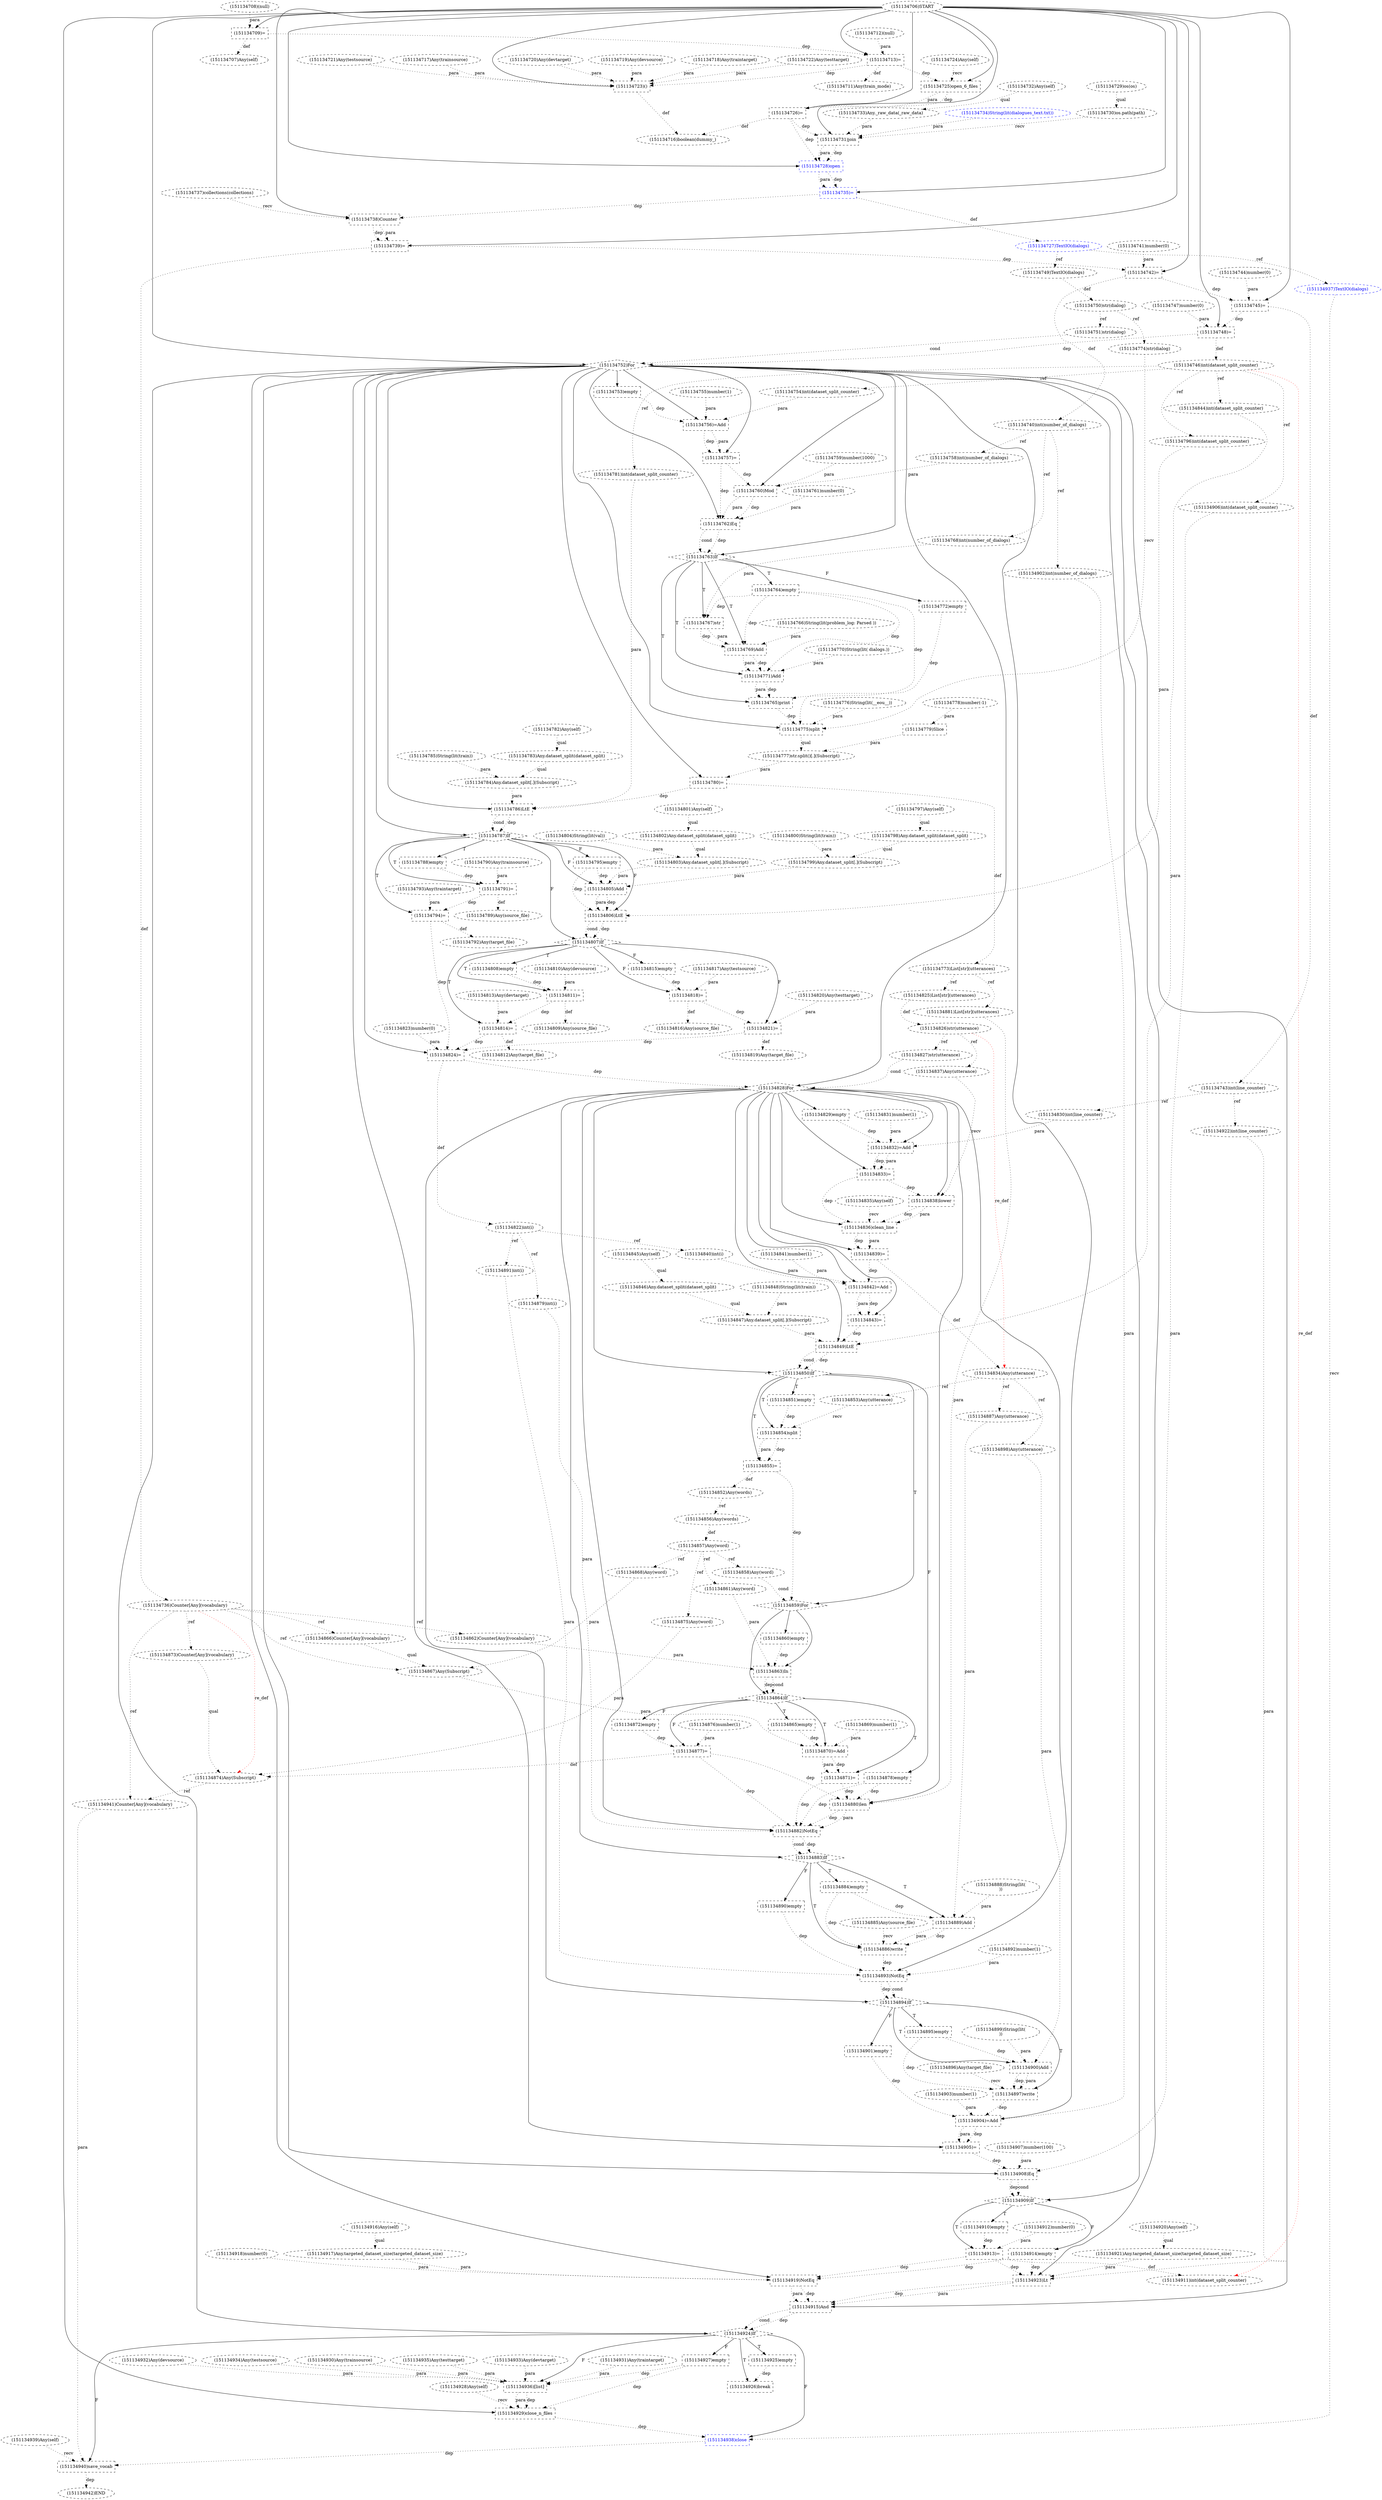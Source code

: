 digraph G {
1 [label="(151134792)Any(target_file)" shape=ellipse style=dashed]
2 [label="(151134876)number(1)" shape=ellipse style=dashed]
3 [label="(151134745)=" shape=box style=dashed]
4 [label="(151134838)lower" shape=box style=dashed]
5 [label="(151134894)If" shape=diamond style=dashed]
6 [label="(151134900)Add" shape=box style=dashed]
7 [label="(151134863)In" shape=box style=dashed]
8 [label="(151134760)Mod" shape=box style=dashed]
9 [label="(151134829)empty" shape=box style=dashed]
10 [label="(151134717)Any(trainsource)" shape=ellipse style=dashed]
11 [label="(151134738)Counter" shape=box style=dashed]
12 [label="(151134844)int(dataset_split_counter)" shape=ellipse style=dashed]
13 [label="(151134864)If" shape=diamond style=dashed]
14 [label="(151134707)Any(self)" shape=ellipse style=dashed]
15 [label="(151134744)number(0)" shape=ellipse style=dashed]
16 [label="(151134860)empty" shape=box style=dashed]
17 [label="(151134929)close_n_files" shape=box style=dashed]
18 [label="(151134774)str(dialog)" shape=ellipse style=dashed]
19 [label="(151134825)List[str](utterances)" shape=ellipse style=dashed]
20 [label="(151134922)int(line_counter)" shape=ellipse style=dashed]
21 [label="(151134933)Any(devtarget)" shape=ellipse style=dashed]
22 [label="(151134720)Any(devtarget)" shape=ellipse style=dashed]
23 [label="(151134867)Any(Subscript)" shape=ellipse style=dashed]
24 [label="(151134912)number(0)" shape=ellipse style=dashed]
25 [label="(151134910)empty" shape=box style=dashed]
26 [label="(151134780)=" shape=box style=dashed]
27 [label="(151134902)int(number_of_dialogs)" shape=ellipse style=dashed]
28 [label="(151134926)break" shape=box style=dashed]
29 [label="(151134827)str(utterance)" shape=ellipse style=dashed]
30 [label="(151134925)empty" shape=box style=dashed]
31 [label="(151134776)String(lit(__eou__))" shape=ellipse style=dashed]
32 [label="(151134750)str(dialog)" shape=ellipse style=dashed]
33 [label="(151134918)number(0)" shape=ellipse style=dashed]
34 [label="(151134849)LtE" shape=box style=dashed]
35 [label="(151134809)Any(source_file)" shape=ellipse style=dashed]
36 [label="(151134803)Any.dataset_split[.](Subscript)" shape=ellipse style=dashed]
37 [label="(151134708)(null)" shape=ellipse style=dashed]
38 [label="(151134834)Any(utterance)" shape=ellipse style=dashed]
39 [label="(151134939)Any(self)" shape=ellipse style=dashed]
40 [label="(151134822)int(i)" shape=ellipse style=dashed]
41 [label="(151134924)If" shape=diamond style=dashed]
42 [label="(151134719)Any(devsource)" shape=ellipse style=dashed]
43 [label="(151134772)empty" shape=box style=dashed]
44 [label="(151134773)List[str](utterances)" shape=ellipse style=dashed]
45 [label="(151134826)str(utterance)" shape=ellipse style=dashed]
46 [label="(151134749)TextIO(dialogs)" shape=ellipse style=dashed]
47 [label="(151134761)number(0)" shape=ellipse style=dashed]
48 [label="(151134841)number(1)" shape=ellipse style=dashed]
49 [label="(151134808)empty" shape=box style=dashed]
50 [label="(151134819)Any(target_file)" shape=ellipse style=dashed]
51 [label="(151134896)Any(target_file)" shape=ellipse style=dashed]
52 [label="(151134730)os.path(path)" shape=ellipse style=dashed]
53 [label="(151134856)Any(words)" shape=ellipse style=dashed]
54 [label="(151134845)Any(self)" shape=ellipse style=dashed]
55 [label="(151134874)Any(Subscript)" shape=ellipse style=dashed]
56 [label="(151134778)number(-1)" shape=ellipse style=dashed]
57 [label="(151134897)write" shape=box style=dashed]
58 [label="(151134914)empty" shape=box style=dashed]
59 [label="(151134821)=" shape=box style=dashed]
60 [label="(151134816)Any(source_file)" shape=ellipse style=dashed]
61 [label="(151134712)(null)" shape=ellipse style=dashed]
62 [label="(151134883)If" shape=diamond style=dashed]
63 [label="(151134892)number(1)" shape=ellipse style=dashed]
64 [label="(151134818)=" shape=box style=dashed]
65 [label="(151134804)String(lit(val))" shape=ellipse style=dashed]
66 [label="(151134928)Any(self)" shape=ellipse style=dashed]
67 [label="(151134762)Eq" shape=box style=dashed]
68 [label="(151134796)int(dataset_split_counter)" shape=ellipse style=dashed]
69 [label="(151134842)=Add" shape=box style=dashed]
70 [label="(151134884)empty" shape=box style=dashed]
71 [label="(151134891)int(i)" shape=ellipse style=dashed]
72 [label="(151134777)str.split()[.](Subscript)" shape=ellipse style=dashed]
73 [label="(151134852)Any(words)" shape=ellipse style=dashed]
74 [label="(151134843)=" shape=box style=dashed]
75 [label="(151134932)Any(devsource)" shape=ellipse style=dashed]
76 [label="(151134747)number(0)" shape=ellipse style=dashed]
77 [label="(151134713)=" shape=box style=dashed]
78 [label="(151134788)empty" shape=box style=dashed]
79 [label="(151134748)=" shape=box style=dashed]
80 [label="(151134938)close" shape=box style=dashed color=blue fontcolor=blue]
81 [label="(151134733)Any._raw_data(_raw_data)" shape=ellipse style=dashed]
82 [label="(151134797)Any(self)" shape=ellipse style=dashed]
83 [label="(151134820)Any(testtarget)" shape=ellipse style=dashed]
84 [label="(151134919)NotEq" shape=box style=dashed]
85 [label="(151134782)Any(self)" shape=ellipse style=dashed]
86 [label="(151134916)Any(self)" shape=ellipse style=dashed]
87 [label="(151134905)=" shape=box style=dashed]
88 [label="(151134811)=" shape=box style=dashed]
89 [label="(151134789)Any(source_file)" shape=ellipse style=dashed]
90 [label="(151134837)Any(utterance)" shape=ellipse style=dashed]
91 [label="(151134877)=" shape=box style=dashed]
92 [label="(151134941)Counter[Any](vocabulary)" shape=ellipse style=dashed]
93 [label="(151134718)Any(traintarget)" shape=ellipse style=dashed]
94 [label="(151134766)String(lit(problem_log: Parsed ))" shape=ellipse style=dashed]
95 [label="(151134807)If" shape=diamond style=dashed]
96 [label="(151134901)empty" shape=box style=dashed]
97 [label="(151134734)String(lit(dialogues_text.txt))" shape=ellipse style=dashed color=blue fontcolor=blue]
98 [label="(151134850)If" shape=diamond style=dashed]
99 [label="(151134879)int(i)" shape=ellipse style=dashed]
100 [label="(151134737)collections(collections)" shape=ellipse style=dashed]
101 [label="(151134832)=Add" shape=box style=dashed]
102 [label="(151134765)print" shape=box style=dashed]
103 [label="(151134870)=Add" shape=box style=dashed]
104 [label="(151134908)Eq" shape=box style=dashed]
105 [label="(151134853)Any(utterance)" shape=ellipse style=dashed]
106 [label="(151134881)List[str](utterances)" shape=ellipse style=dashed]
107 [label="(151134903)number(1)" shape=ellipse style=dashed]
108 [label="(151134740)int(number_of_dialogs)" shape=ellipse style=dashed]
109 [label="(151134801)Any(self)" shape=ellipse style=dashed]
110 [label="(151134847)Any.dataset_split[.](Subscript)" shape=ellipse style=dashed]
111 [label="(151134781)int(dataset_split_counter)" shape=ellipse style=dashed]
112 [label="(151134735)=" shape=box style=dashed color=blue fontcolor=blue]
113 [label="(151134790)Any(trainsource)" shape=ellipse style=dashed]
114 [label="(151134857)Any(word)" shape=ellipse style=dashed]
115 [label="(151134757)=" shape=box style=dashed]
116 [label="(151134759)number(1000)" shape=ellipse style=dashed]
117 [label="(151134817)Any(testsource)" shape=ellipse style=dashed]
118 [label="(151134921)Any.targeted_dataset_size(targeted_dataset_size)" shape=ellipse style=dashed]
119 [label="(151134937)TextIO(dialogs)" shape=ellipse style=dashed color=blue fontcolor=blue]
120 [label="(151134736)Counter[Any](vocabulary)" shape=ellipse style=dashed]
121 [label="(151134806)LtE" shape=box style=dashed]
122 [label="(151134927)empty" shape=box style=dashed]
123 [label="(151134722)Any(testtarget)" shape=ellipse style=dashed]
124 [label="(151134920)Any(self)" shape=ellipse style=dashed]
125 [label="(151134862)Counter[Any](vocabulary)" shape=ellipse style=dashed]
126 [label="(151134800)String(lit(train))" shape=ellipse style=dashed]
127 [label="(151134791)=" shape=box style=dashed]
128 [label="(151134784)Any.dataset_split[.](Subscript)" shape=ellipse style=dashed]
129 [label="(151134767)str" shape=box style=dashed]
130 [label="(151134726)=" shape=box style=dashed]
131 [label="(151134840)int(i)" shape=ellipse style=dashed]
132 [label="(151134785)String(lit(train))" shape=ellipse style=dashed]
133 [label="(151134798)Any.dataset_split(dataset_split)" shape=ellipse style=dashed]
134 [label="(151134743)int(line_counter)" shape=ellipse style=dashed]
135 [label="(151134706)START" style=dashed]
136 [label="(151134854)split" shape=box style=dashed]
137 [label="(151134917)Any.targeted_dataset_size(targeted_dataset_size)" shape=ellipse style=dashed]
138 [label="(151134878)empty" shape=box style=dashed]
139 [label="(151134915)And" shape=box style=dashed]
140 [label="(151134895)empty" shape=box style=dashed]
141 [label="(151134752)For" shape=diamond style=dashed]
142 [label="(151134880)len" shape=box style=dashed]
143 [label="(151134802)Any.dataset_split(dataset_split)" shape=ellipse style=dashed]
144 [label="(151134859)For" shape=diamond style=dashed]
145 [label="(151134871)=" shape=box style=dashed]
146 [label="(151134888)String(lit(
))" shape=ellipse style=dashed]
147 [label="(151134724)Any(self)" shape=ellipse style=dashed]
148 [label="(151134795)empty" shape=box style=dashed]
149 [label="(151134763)If" shape=diamond style=dashed]
150 [label="(151134828)For" shape=diamond style=dashed]
151 [label="(151134831)number(1)" shape=ellipse style=dashed]
152 [label="(151134786)LtE" shape=box style=dashed]
153 [label="(151134934)Any(testsource)" shape=ellipse style=dashed]
154 [label="(151134729)os(os)" shape=ellipse style=dashed]
155 [label="(151134824)=" shape=box style=dashed]
156 [label="(151134836)clean_line" shape=box style=dashed]
157 [label="(151134731)join" shape=box style=dashed]
158 [label="(151134723)()" shape=box style=dashed]
159 [label="(151134814)=" shape=box style=dashed]
160 [label="(151134799)Any.dataset_split[.](Subscript)" shape=ellipse style=dashed]
161 [label="(151134812)Any(target_file)" shape=ellipse style=dashed]
162 [label="(151134931)Any(traintarget)" shape=ellipse style=dashed]
163 [label="(151134711)Any(train_mode)" shape=ellipse style=dashed]
164 [label="(151134741)number(0)" shape=ellipse style=dashed]
165 [label="(151134783)Any.dataset_split(dataset_split)" shape=ellipse style=dashed]
166 [label="(151134913)=" shape=box style=dashed]
167 [label="(151134815)empty" shape=box style=dashed]
168 [label="(151134855)=" shape=box style=dashed]
169 [label="(151134893)NotEq" shape=box style=dashed]
170 [label="(151134725)open_6_files" shape=box style=dashed]
171 [label="(151134833)=" shape=box style=dashed]
172 [label="(151134813)Any(devtarget)" shape=ellipse style=dashed]
173 [label="(151134830)int(line_counter)" shape=ellipse style=dashed]
174 [label="(151134721)Any(testsource)" shape=ellipse style=dashed]
175 [label="(151134911)int(dataset_split_counter)" shape=ellipse style=dashed]
176 [label="(151134930)Any(trainsource)" shape=ellipse style=dashed]
177 [label="(151134823)number(0)" shape=ellipse style=dashed]
178 [label="(151134793)Any(traintarget)" shape=ellipse style=dashed]
179 [label="(151134935)Any(testtarget)" shape=ellipse style=dashed]
180 [label="(151134846)Any.dataset_split(dataset_split)" shape=ellipse style=dashed]
181 [label="(151134848)String(lit(train))" shape=ellipse style=dashed]
182 [label="(151134851)empty" shape=box style=dashed]
183 [label="(151134810)Any(devsource)" shape=ellipse style=dashed]
184 [label="(151134728)open" shape=box style=dashed color=blue fontcolor=blue]
185 [label="(151134756)=Add" shape=box style=dashed]
186 [label="(151134858)Any(word)" shape=ellipse style=dashed]
187 [label="(151134739)=" shape=box style=dashed]
188 [label="(151134709)=" shape=box style=dashed]
189 [label="(151134906)int(dataset_split_counter)" shape=ellipse style=dashed]
190 [label="(151134758)int(number_of_dialogs)" shape=ellipse style=dashed]
191 [label="(151134769)Add" shape=box style=dashed]
192 [label="(151134770)String(lit( dialogs.))" shape=ellipse style=dashed]
193 [label="(151134882)NotEq" shape=box style=dashed]
194 [label="(151134753)empty" shape=box style=dashed]
195 [label="(151134899)String(lit(
))" shape=ellipse style=dashed]
196 [label="(151134886)write" shape=box style=dashed]
197 [label="(151134872)empty" shape=box style=dashed]
198 [label="(151134779)Slice" shape=box style=dashed]
199 [label="(151134787)If" shape=diamond style=dashed]
200 [label="(151134898)Any(utterance)" shape=ellipse style=dashed]
201 [label="(151134716)boolean(dummy_)" shape=ellipse style=dashed]
202 [label="(151134865)empty" shape=box style=dashed]
203 [label="(151134732)Any(self)" shape=ellipse style=dashed]
204 [label="(151134768)int(number_of_dialogs)" shape=ellipse style=dashed]
205 [label="(151134923)Lt" shape=box style=dashed]
206 [label="(151134875)Any(word)" shape=ellipse style=dashed]
207 [label="(151134742)=" shape=box style=dashed]
208 [label="(151134805)Add" shape=box style=dashed]
209 [label="(151134942)END" style=dashed]
210 [label="(151134868)Any(word)" shape=ellipse style=dashed]
211 [label="(151134873)Counter[Any](vocabulary)" shape=ellipse style=dashed]
212 [label="(151134775)split" shape=box style=dashed]
213 [label="(151134746)int(dataset_split_counter)" shape=ellipse style=dashed]
214 [label="(151134754)int(dataset_split_counter)" shape=ellipse style=dashed]
215 [label="(151134869)number(1)" shape=ellipse style=dashed]
216 [label="(151134727)TextIO(dialogs)" shape=ellipse style=dashed color=blue fontcolor=blue]
217 [label="(151134794)=" shape=box style=dashed]
218 [label="(151134885)Any(source_file)" shape=ellipse style=dashed]
219 [label="(151134764)empty" shape=box style=dashed]
220 [label="(151134909)If" shape=diamond style=dashed]
221 [label="(151134889)Add" shape=box style=dashed]
222 [label="(151134936)[list]" shape=box style=dashed]
223 [label="(151134839)=" shape=box style=dashed]
224 [label="(151134887)Any(utterance)" shape=ellipse style=dashed]
225 [label="(151134861)Any(word)" shape=ellipse style=dashed]
226 [label="(151134904)=Add" shape=box style=dashed]
227 [label="(151134940)save_vocab" shape=box style=dashed]
228 [label="(151134751)str(dialog)" shape=ellipse style=dashed]
229 [label="(151134755)number(1)" shape=ellipse style=dashed]
230 [label="(151134866)Counter[Any](vocabulary)" shape=ellipse style=dashed]
231 [label="(151134890)empty" shape=box style=dashed]
232 [label="(151134907)number(100)" shape=ellipse style=dashed]
233 [label="(151134771)Add" shape=box style=dashed]
234 [label="(151134835)Any(self)" shape=ellipse style=dashed]
217 -> 1 [label="def" style=dotted];
135 -> 3 [label="" style=solid];
15 -> 3 [label="para" style=dotted];
207 -> 3 [label="dep" style=dotted];
150 -> 4 [label="" style=solid];
90 -> 4 [label="recv" style=dotted];
171 -> 4 [label="dep" style=dotted];
150 -> 5 [label="" style=solid];
169 -> 5 [label="dep" style=dotted];
169 -> 5 [label="cond" style=dotted];
5 -> 6 [label="T"];
200 -> 6 [label="para" style=dotted];
195 -> 6 [label="para" style=dotted];
140 -> 6 [label="dep" style=dotted];
144 -> 7 [label="" style=solid];
225 -> 7 [label="para" style=dotted];
125 -> 7 [label="para" style=dotted];
16 -> 7 [label="dep" style=dotted];
141 -> 8 [label="" style=solid];
190 -> 8 [label="para" style=dotted];
116 -> 8 [label="para" style=dotted];
115 -> 8 [label="dep" style=dotted];
150 -> 9 [label="" style=solid];
135 -> 11 [label="" style=solid];
100 -> 11 [label="recv" style=dotted];
112 -> 11 [label="dep" style=dotted];
213 -> 12 [label="ref" style=dotted];
144 -> 13 [label="" style=solid];
7 -> 13 [label="dep" style=dotted];
7 -> 13 [label="cond" style=dotted];
188 -> 14 [label="def" style=dotted];
144 -> 16 [label="" style=solid];
135 -> 17 [label="" style=solid];
66 -> 17 [label="recv" style=dotted];
222 -> 17 [label="dep" style=dotted];
222 -> 17 [label="para" style=dotted];
122 -> 17 [label="dep" style=dotted];
32 -> 18 [label="ref" style=dotted];
44 -> 19 [label="ref" style=dotted];
134 -> 20 [label="ref" style=dotted];
230 -> 23 [label="qual" style=dotted];
210 -> 23 [label="para" style=dotted];
120 -> 23 [label="ref" style=dotted];
220 -> 25 [label="T"];
141 -> 26 [label="" style=solid];
72 -> 26 [label="para" style=dotted];
108 -> 27 [label="ref" style=dotted];
41 -> 28 [label="T"];
30 -> 28 [label="dep" style=dotted];
45 -> 29 [label="ref" style=dotted];
41 -> 30 [label="T"];
46 -> 32 [label="def" style=dotted];
150 -> 34 [label="" style=solid];
12 -> 34 [label="para" style=dotted];
110 -> 34 [label="para" style=dotted];
74 -> 34 [label="dep" style=dotted];
88 -> 35 [label="def" style=dotted];
143 -> 36 [label="qual" style=dotted];
65 -> 36 [label="para" style=dotted];
223 -> 38 [label="def" style=dotted];
45 -> 38 [label="re_def" style=dotted color=red];
155 -> 40 [label="def" style=dotted];
141 -> 41 [label="" style=solid];
139 -> 41 [label="dep" style=dotted];
139 -> 41 [label="cond" style=dotted];
149 -> 43 [label="F"];
26 -> 44 [label="def" style=dotted];
19 -> 45 [label="def" style=dotted];
216 -> 46 [label="ref" style=dotted];
95 -> 49 [label="T"];
59 -> 50 [label="def" style=dotted];
154 -> 52 [label="qual" style=dotted];
73 -> 53 [label="ref" style=dotted];
211 -> 55 [label="qual" style=dotted];
206 -> 55 [label="para" style=dotted];
91 -> 55 [label="def" style=dotted];
120 -> 55 [label="re_def" style=dotted color=red];
5 -> 57 [label="T"];
51 -> 57 [label="recv" style=dotted];
6 -> 57 [label="dep" style=dotted];
6 -> 57 [label="para" style=dotted];
140 -> 57 [label="dep" style=dotted];
220 -> 58 [label="F"];
95 -> 59 [label="F"];
83 -> 59 [label="para" style=dotted];
64 -> 59 [label="dep" style=dotted];
64 -> 60 [label="def" style=dotted];
150 -> 62 [label="" style=solid];
193 -> 62 [label="dep" style=dotted];
193 -> 62 [label="cond" style=dotted];
95 -> 64 [label="F"];
117 -> 64 [label="para" style=dotted];
167 -> 64 [label="dep" style=dotted];
141 -> 67 [label="" style=solid];
8 -> 67 [label="dep" style=dotted];
8 -> 67 [label="para" style=dotted];
47 -> 67 [label="para" style=dotted];
115 -> 67 [label="dep" style=dotted];
213 -> 68 [label="ref" style=dotted];
150 -> 69 [label="" style=solid];
131 -> 69 [label="para" style=dotted];
48 -> 69 [label="para" style=dotted];
223 -> 69 [label="dep" style=dotted];
62 -> 70 [label="T"];
40 -> 71 [label="ref" style=dotted];
212 -> 72 [label="qual" style=dotted];
198 -> 72 [label="para" style=dotted];
168 -> 73 [label="def" style=dotted];
150 -> 74 [label="" style=solid];
69 -> 74 [label="dep" style=dotted];
69 -> 74 [label="para" style=dotted];
135 -> 77 [label="" style=solid];
61 -> 77 [label="para" style=dotted];
188 -> 77 [label="dep" style=dotted];
199 -> 78 [label="T"];
135 -> 79 [label="" style=solid];
76 -> 79 [label="para" style=dotted];
3 -> 79 [label="dep" style=dotted];
41 -> 80 [label="F"];
119 -> 80 [label="recv" style=dotted];
17 -> 80 [label="dep" style=dotted];
203 -> 81 [label="qual" style=dotted];
141 -> 84 [label="" style=solid];
137 -> 84 [label="para" style=dotted];
33 -> 84 [label="para" style=dotted];
166 -> 84 [label="dep" style=dotted];
58 -> 84 [label="dep" style=dotted];
141 -> 87 [label="" style=solid];
226 -> 87 [label="dep" style=dotted];
226 -> 87 [label="para" style=dotted];
95 -> 88 [label="T"];
183 -> 88 [label="para" style=dotted];
49 -> 88 [label="dep" style=dotted];
127 -> 89 [label="def" style=dotted];
45 -> 90 [label="ref" style=dotted];
13 -> 91 [label="F"];
2 -> 91 [label="para" style=dotted];
197 -> 91 [label="dep" style=dotted];
120 -> 92 [label="ref" style=dotted];
55 -> 92 [label="ref" style=dotted];
199 -> 95 [label="F"];
121 -> 95 [label="dep" style=dotted];
121 -> 95 [label="cond" style=dotted];
5 -> 96 [label="F"];
150 -> 98 [label="" style=solid];
34 -> 98 [label="dep" style=dotted];
34 -> 98 [label="cond" style=dotted];
40 -> 99 [label="ref" style=dotted];
150 -> 101 [label="" style=solid];
173 -> 101 [label="para" style=dotted];
151 -> 101 [label="para" style=dotted];
9 -> 101 [label="dep" style=dotted];
149 -> 102 [label="T"];
233 -> 102 [label="dep" style=dotted];
233 -> 102 [label="para" style=dotted];
219 -> 102 [label="dep" style=dotted];
13 -> 103 [label="T"];
23 -> 103 [label="para" style=dotted];
215 -> 103 [label="para" style=dotted];
202 -> 103 [label="dep" style=dotted];
141 -> 104 [label="" style=solid];
189 -> 104 [label="para" style=dotted];
232 -> 104 [label="para" style=dotted];
87 -> 104 [label="dep" style=dotted];
38 -> 105 [label="ref" style=dotted];
44 -> 106 [label="ref" style=dotted];
207 -> 108 [label="def" style=dotted];
180 -> 110 [label="qual" style=dotted];
181 -> 110 [label="para" style=dotted];
213 -> 111 [label="ref" style=dotted];
135 -> 112 [label="" style=solid];
184 -> 112 [label="dep" style=dotted];
184 -> 112 [label="para" style=dotted];
53 -> 114 [label="def" style=dotted];
141 -> 115 [label="" style=solid];
185 -> 115 [label="dep" style=dotted];
185 -> 115 [label="para" style=dotted];
124 -> 118 [label="qual" style=dotted];
216 -> 119 [label="ref" style=dotted];
187 -> 120 [label="def" style=dotted];
199 -> 121 [label="F"];
68 -> 121 [label="para" style=dotted];
208 -> 121 [label="dep" style=dotted];
208 -> 121 [label="para" style=dotted];
148 -> 121 [label="dep" style=dotted];
41 -> 122 [label="F"];
120 -> 125 [label="ref" style=dotted];
199 -> 127 [label="T"];
113 -> 127 [label="para" style=dotted];
78 -> 127 [label="dep" style=dotted];
165 -> 128 [label="qual" style=dotted];
132 -> 128 [label="para" style=dotted];
149 -> 129 [label="T"];
204 -> 129 [label="para" style=dotted];
219 -> 129 [label="dep" style=dotted];
135 -> 130 [label="" style=solid];
170 -> 130 [label="dep" style=dotted];
170 -> 130 [label="para" style=dotted];
40 -> 131 [label="ref" style=dotted];
82 -> 133 [label="qual" style=dotted];
3 -> 134 [label="def" style=dotted];
98 -> 136 [label="T"];
105 -> 136 [label="recv" style=dotted];
182 -> 136 [label="dep" style=dotted];
86 -> 137 [label="qual" style=dotted];
98 -> 138 [label="F"];
141 -> 139 [label="" style=solid];
84 -> 139 [label="dep" style=dotted];
84 -> 139 [label="para" style=dotted];
205 -> 139 [label="dep" style=dotted];
205 -> 139 [label="para" style=dotted];
5 -> 140 [label="T"];
135 -> 141 [label="" style=solid];
228 -> 141 [label="cond" style=dotted];
79 -> 141 [label="dep" style=dotted];
150 -> 142 [label="" style=solid];
106 -> 142 [label="para" style=dotted];
138 -> 142 [label="dep" style=dotted];
145 -> 142 [label="dep" style=dotted];
91 -> 142 [label="dep" style=dotted];
109 -> 143 [label="qual" style=dotted];
98 -> 144 [label="T"];
186 -> 144 [label="cond" style=dotted];
168 -> 144 [label="dep" style=dotted];
13 -> 145 [label="T"];
103 -> 145 [label="dep" style=dotted];
103 -> 145 [label="para" style=dotted];
199 -> 148 [label="F"];
141 -> 149 [label="" style=solid];
67 -> 149 [label="dep" style=dotted];
67 -> 149 [label="cond" style=dotted];
141 -> 150 [label="" style=solid];
29 -> 150 [label="cond" style=dotted];
155 -> 150 [label="dep" style=dotted];
141 -> 152 [label="" style=solid];
111 -> 152 [label="para" style=dotted];
128 -> 152 [label="para" style=dotted];
26 -> 152 [label="dep" style=dotted];
141 -> 155 [label="" style=solid];
177 -> 155 [label="para" style=dotted];
217 -> 155 [label="dep" style=dotted];
59 -> 155 [label="dep" style=dotted];
159 -> 155 [label="dep" style=dotted];
150 -> 156 [label="" style=solid];
234 -> 156 [label="recv" style=dotted];
4 -> 156 [label="dep" style=dotted];
4 -> 156 [label="para" style=dotted];
171 -> 156 [label="dep" style=dotted];
135 -> 157 [label="" style=solid];
52 -> 157 [label="recv" style=dotted];
81 -> 157 [label="para" style=dotted];
97 -> 157 [label="para" style=dotted];
130 -> 157 [label="dep" style=dotted];
135 -> 158 [label="" style=solid];
10 -> 158 [label="para" style=dotted];
93 -> 158 [label="para" style=dotted];
42 -> 158 [label="para" style=dotted];
22 -> 158 [label="para" style=dotted];
174 -> 158 [label="para" style=dotted];
123 -> 158 [label="para" style=dotted];
77 -> 158 [label="dep" style=dotted];
95 -> 159 [label="T"];
172 -> 159 [label="para" style=dotted];
88 -> 159 [label="dep" style=dotted];
133 -> 160 [label="qual" style=dotted];
126 -> 160 [label="para" style=dotted];
159 -> 161 [label="def" style=dotted];
77 -> 163 [label="def" style=dotted];
85 -> 165 [label="qual" style=dotted];
220 -> 166 [label="T"];
24 -> 166 [label="para" style=dotted];
25 -> 166 [label="dep" style=dotted];
95 -> 167 [label="F"];
98 -> 168 [label="T"];
136 -> 168 [label="dep" style=dotted];
136 -> 168 [label="para" style=dotted];
150 -> 169 [label="" style=solid];
71 -> 169 [label="para" style=dotted];
63 -> 169 [label="para" style=dotted];
196 -> 169 [label="dep" style=dotted];
231 -> 169 [label="dep" style=dotted];
135 -> 170 [label="" style=solid];
147 -> 170 [label="recv" style=dotted];
77 -> 170 [label="dep" style=dotted];
150 -> 171 [label="" style=solid];
101 -> 171 [label="dep" style=dotted];
101 -> 171 [label="para" style=dotted];
134 -> 173 [label="ref" style=dotted];
166 -> 175 [label="def" style=dotted];
213 -> 175 [label="re_def" style=dotted color=red];
54 -> 180 [label="qual" style=dotted];
98 -> 182 [label="T"];
135 -> 184 [label="" style=solid];
157 -> 184 [label="dep" style=dotted];
157 -> 184 [label="para" style=dotted];
130 -> 184 [label="dep" style=dotted];
141 -> 185 [label="" style=solid];
214 -> 185 [label="para" style=dotted];
229 -> 185 [label="para" style=dotted];
194 -> 185 [label="dep" style=dotted];
114 -> 186 [label="ref" style=dotted];
135 -> 187 [label="" style=solid];
11 -> 187 [label="dep" style=dotted];
11 -> 187 [label="para" style=dotted];
135 -> 188 [label="" style=solid];
37 -> 188 [label="para" style=dotted];
213 -> 189 [label="ref" style=dotted];
108 -> 190 [label="ref" style=dotted];
149 -> 191 [label="T"];
94 -> 191 [label="para" style=dotted];
129 -> 191 [label="dep" style=dotted];
129 -> 191 [label="para" style=dotted];
219 -> 191 [label="dep" style=dotted];
150 -> 193 [label="" style=solid];
99 -> 193 [label="para" style=dotted];
142 -> 193 [label="dep" style=dotted];
142 -> 193 [label="para" style=dotted];
138 -> 193 [label="dep" style=dotted];
145 -> 193 [label="dep" style=dotted];
91 -> 193 [label="dep" style=dotted];
141 -> 194 [label="" style=solid];
62 -> 196 [label="T"];
218 -> 196 [label="recv" style=dotted];
221 -> 196 [label="dep" style=dotted];
221 -> 196 [label="para" style=dotted];
70 -> 196 [label="dep" style=dotted];
13 -> 197 [label="F"];
56 -> 198 [label="para" style=dotted];
141 -> 199 [label="" style=solid];
152 -> 199 [label="dep" style=dotted];
152 -> 199 [label="cond" style=dotted];
38 -> 200 [label="ref" style=dotted];
158 -> 201 [label="def" style=dotted];
130 -> 201 [label="def" style=dotted];
13 -> 202 [label="T"];
108 -> 204 [label="ref" style=dotted];
141 -> 205 [label="" style=solid];
118 -> 205 [label="para" style=dotted];
20 -> 205 [label="para" style=dotted];
166 -> 205 [label="dep" style=dotted];
58 -> 205 [label="dep" style=dotted];
114 -> 206 [label="ref" style=dotted];
135 -> 207 [label="" style=solid];
164 -> 207 [label="para" style=dotted];
187 -> 207 [label="dep" style=dotted];
199 -> 208 [label="F"];
160 -> 208 [label="para" style=dotted];
36 -> 208 [label="para" style=dotted];
148 -> 208 [label="dep" style=dotted];
227 -> 209 [label="dep" style=dotted];
114 -> 210 [label="ref" style=dotted];
120 -> 211 [label="ref" style=dotted];
141 -> 212 [label="" style=solid];
18 -> 212 [label="recv" style=dotted];
31 -> 212 [label="para" style=dotted];
102 -> 212 [label="dep" style=dotted];
43 -> 212 [label="dep" style=dotted];
79 -> 213 [label="def" style=dotted];
213 -> 214 [label="ref" style=dotted];
112 -> 216 [label="def" style=dotted];
199 -> 217 [label="T"];
178 -> 217 [label="para" style=dotted];
127 -> 217 [label="dep" style=dotted];
149 -> 219 [label="T"];
141 -> 220 [label="" style=solid];
104 -> 220 [label="dep" style=dotted];
104 -> 220 [label="cond" style=dotted];
62 -> 221 [label="T"];
224 -> 221 [label="para" style=dotted];
146 -> 221 [label="para" style=dotted];
70 -> 221 [label="dep" style=dotted];
41 -> 222 [label="F"];
176 -> 222 [label="para" style=dotted];
162 -> 222 [label="para" style=dotted];
75 -> 222 [label="para" style=dotted];
21 -> 222 [label="para" style=dotted];
153 -> 222 [label="para" style=dotted];
179 -> 222 [label="para" style=dotted];
122 -> 222 [label="dep" style=dotted];
150 -> 223 [label="" style=solid];
156 -> 223 [label="dep" style=dotted];
156 -> 223 [label="para" style=dotted];
38 -> 224 [label="ref" style=dotted];
114 -> 225 [label="ref" style=dotted];
141 -> 226 [label="" style=solid];
27 -> 226 [label="para" style=dotted];
107 -> 226 [label="para" style=dotted];
57 -> 226 [label="dep" style=dotted];
96 -> 226 [label="dep" style=dotted];
41 -> 227 [label="F"];
39 -> 227 [label="recv" style=dotted];
92 -> 227 [label="para" style=dotted];
80 -> 227 [label="dep" style=dotted];
32 -> 228 [label="ref" style=dotted];
120 -> 230 [label="ref" style=dotted];
62 -> 231 [label="F"];
149 -> 233 [label="T"];
191 -> 233 [label="dep" style=dotted];
191 -> 233 [label="para" style=dotted];
192 -> 233 [label="para" style=dotted];
219 -> 233 [label="dep" style=dotted];
}